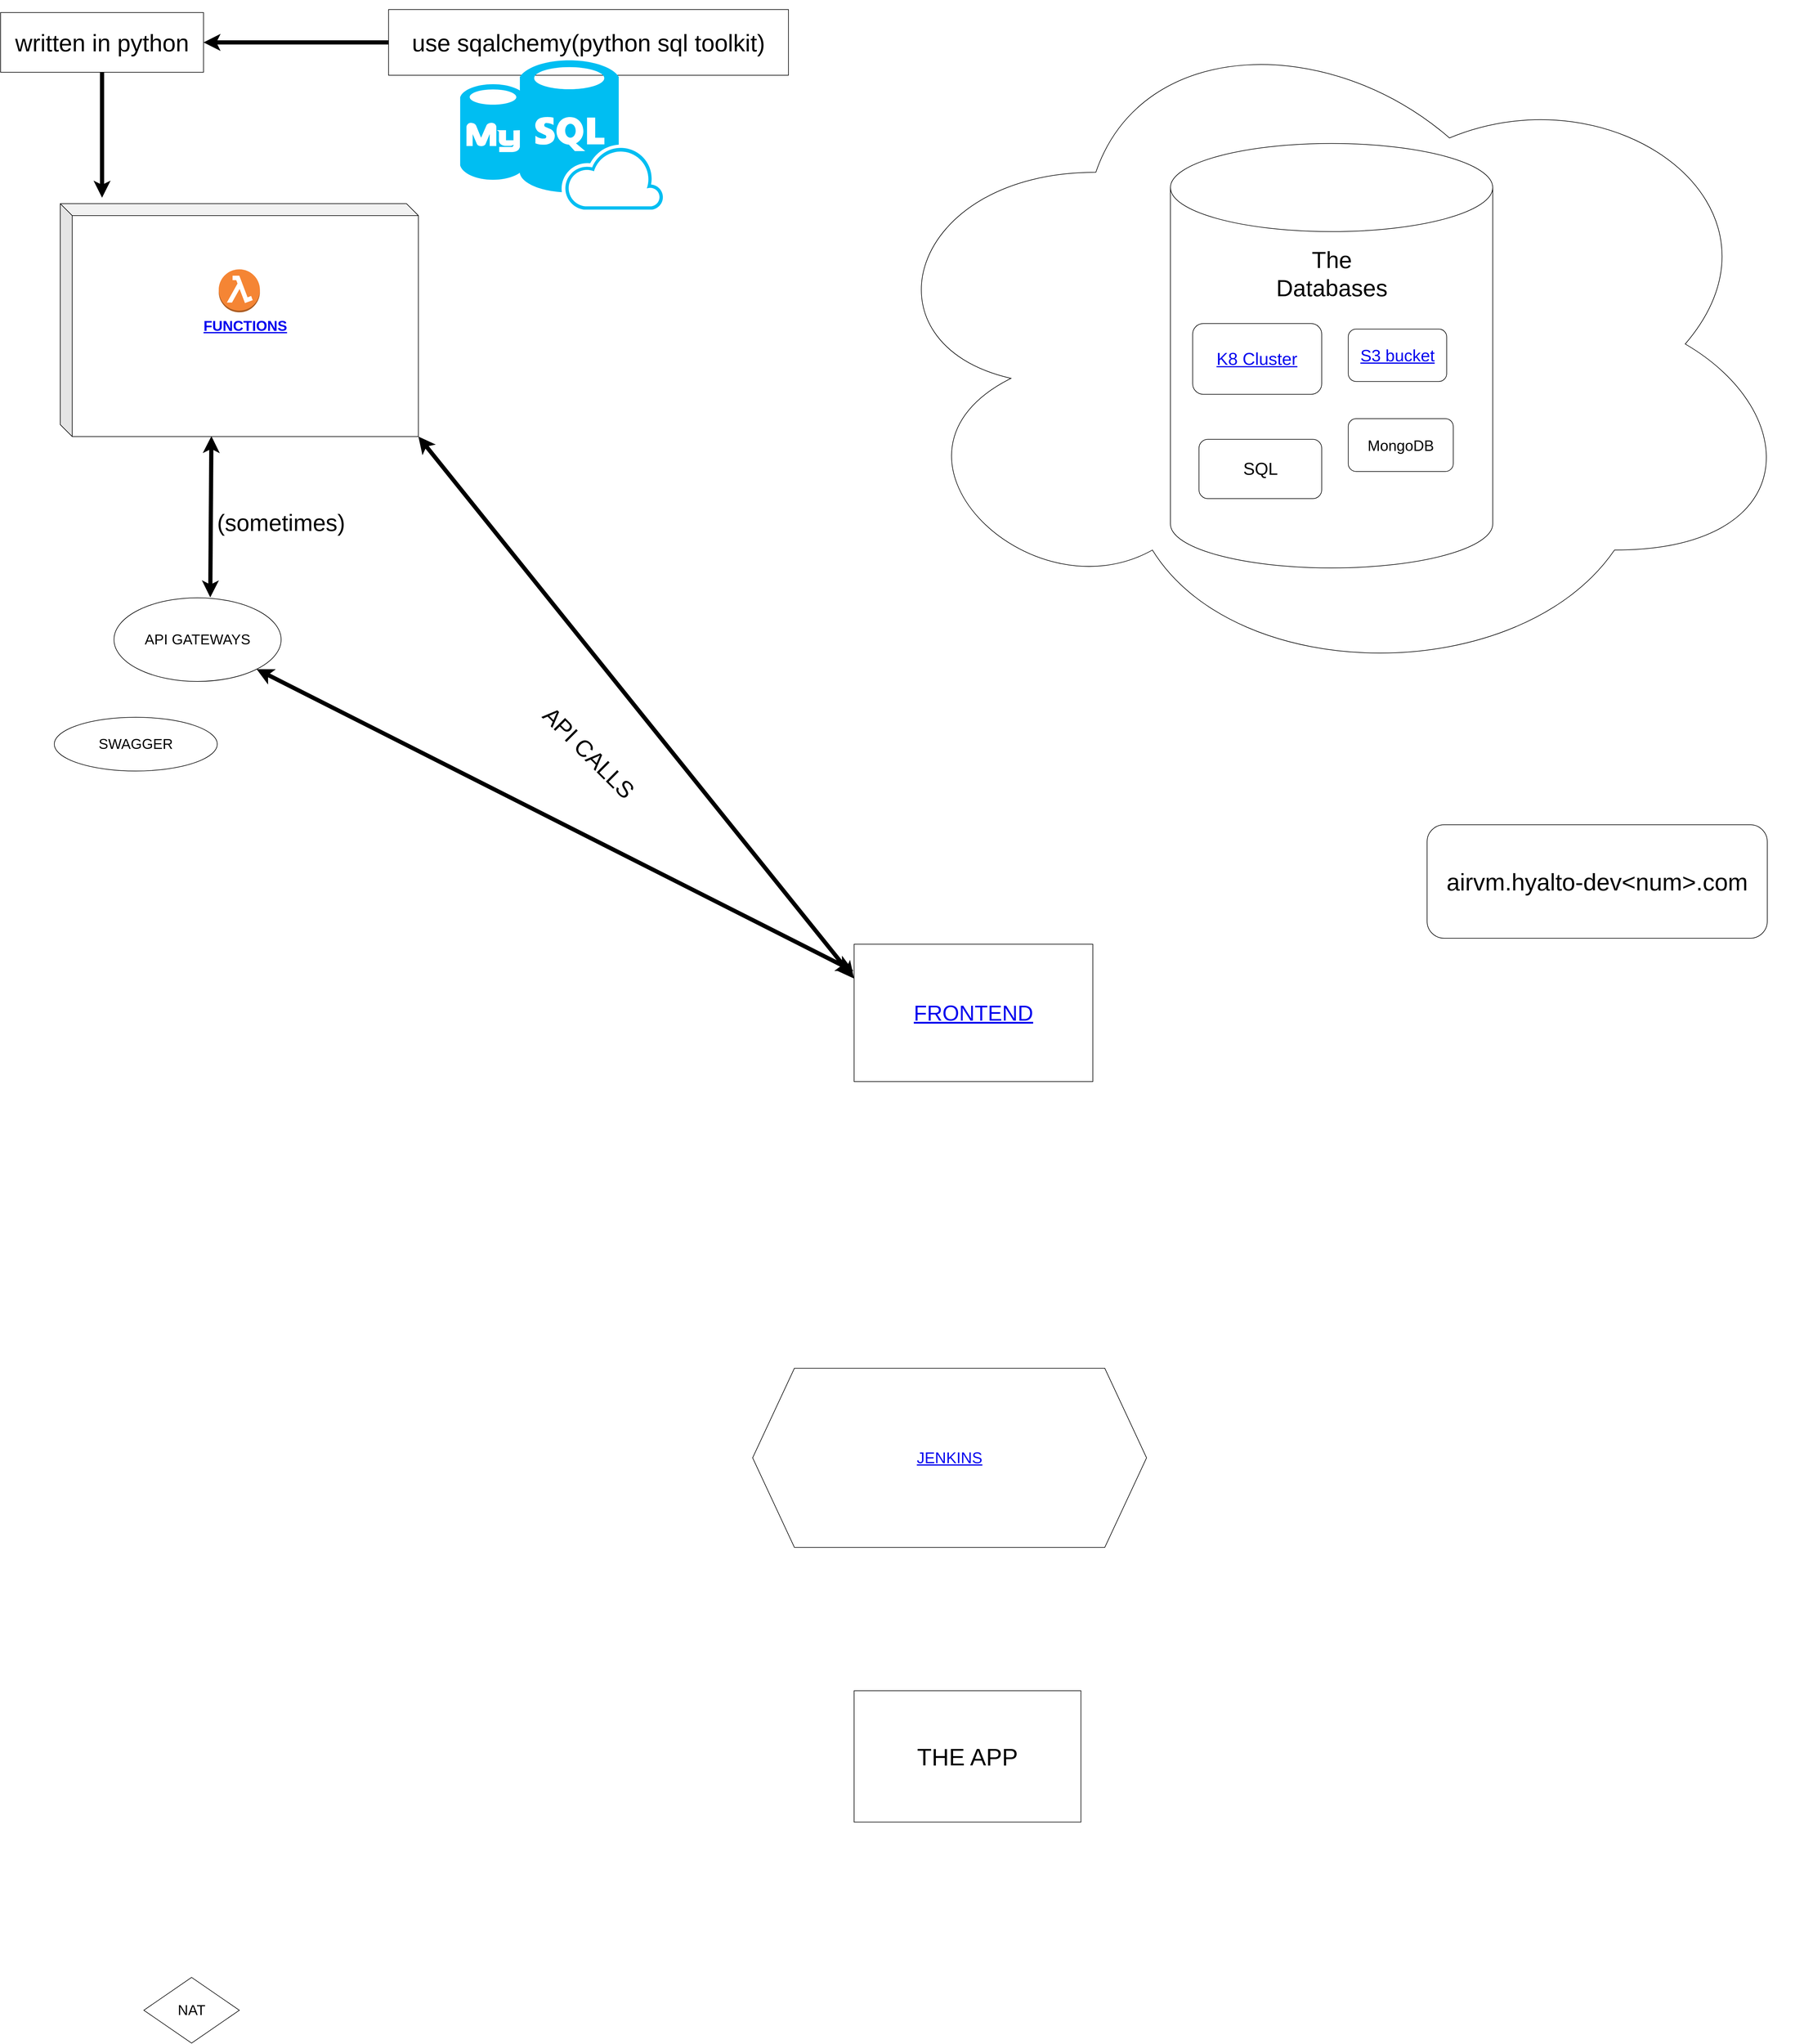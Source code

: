 <mxfile version="17.1.3" type="github">
  <diagram id="C5RBs43oDa-KdzZeNtuy" name="Page-1">
    <mxGraphModel dx="4591" dy="2564" grid="1" gridSize="10" guides="1" tooltips="1" connect="1" arrows="1" fold="1" page="1" pageScale="1" pageWidth="3300" pageHeight="4681" math="0" shadow="0">
      <root>
        <mxCell id="WIyWlLk6GJQsqaUBKTNV-0" />
        <mxCell id="WIyWlLk6GJQsqaUBKTNV-1" parent="WIyWlLk6GJQsqaUBKTNV-0" />
        <mxCell id="pHHMYU32tIIWlQX60DXq-0" value="&lt;font style=&quot;font-size: 40px&quot;&gt;THE APP&lt;/font&gt;" style="rounded=0;whiteSpace=wrap;html=1;" vertex="1" parent="WIyWlLk6GJQsqaUBKTNV-1">
          <mxGeometry x="1490" y="2930" width="380" height="220" as="geometry" />
        </mxCell>
        <mxCell id="pHHMYU32tIIWlQX60DXq-9" value="&lt;font style=&quot;font-size: 36px&quot;&gt;&lt;a href=&quot;https://github.com/airvm/frontend&quot;&gt;FRONTEND&lt;/a&gt;&lt;/font&gt;" style="rounded=0;whiteSpace=wrap;html=1;" vertex="1" parent="WIyWlLk6GJQsqaUBKTNV-1">
          <mxGeometry x="1490" y="1680" width="400" height="230" as="geometry" />
        </mxCell>
        <mxCell id="pHHMYU32tIIWlQX60DXq-15" value="API GATEWAYS" style="ellipse;whiteSpace=wrap;html=1;fontSize=24;" vertex="1" parent="WIyWlLk6GJQsqaUBKTNV-1">
          <mxGeometry x="250" y="1100" width="280" height="140" as="geometry" />
        </mxCell>
        <mxCell id="pHHMYU32tIIWlQX60DXq-16" value="SWAGGER" style="ellipse;whiteSpace=wrap;html=1;fontSize=24;" vertex="1" parent="WIyWlLk6GJQsqaUBKTNV-1">
          <mxGeometry x="150" y="1300" width="273" height="90" as="geometry" />
        </mxCell>
        <mxCell id="pHHMYU32tIIWlQX60DXq-17" value="NAT" style="rhombus;whiteSpace=wrap;html=1;fontSize=24;" vertex="1" parent="WIyWlLk6GJQsqaUBKTNV-1">
          <mxGeometry x="300" y="3410" width="160" height="110" as="geometry" />
        </mxCell>
        <mxCell id="pHHMYU32tIIWlQX60DXq-24" value="airvm.hyalto-dev&amp;lt;num&amp;gt;.com" style="rounded=1;whiteSpace=wrap;html=1;fontSize=40;" vertex="1" parent="WIyWlLk6GJQsqaUBKTNV-1">
          <mxGeometry x="2450" y="1480" width="570" height="190" as="geometry" />
        </mxCell>
        <mxCell id="pHHMYU32tIIWlQX60DXq-32" value="" style="group" vertex="1" connectable="0" parent="WIyWlLk6GJQsqaUBKTNV-1">
          <mxGeometry x="60" y="115" width="1320" height="715" as="geometry" />
        </mxCell>
        <mxCell id="pHHMYU32tIIWlQX60DXq-14" value="" style="group" vertex="1" connectable="0" parent="pHHMYU32tIIWlQX60DXq-32">
          <mxGeometry x="100" y="325" width="600" height="390" as="geometry" />
        </mxCell>
        <mxCell id="pHHMYU32tIIWlQX60DXq-11" value="&lt;h1&gt;&lt;font style=&quot;font-size: 24px&quot;&gt;&lt;a href=&quot;https://us-east-1.console.aws.amazon.com/lambda/home?region=us-east-1#/functions&quot;&gt;FUNCTIONS&lt;/a&gt;&lt;/font&gt;&lt;/h1&gt;" style="shape=cube;whiteSpace=wrap;html=1;boundedLbl=1;backgroundOutline=1;darkOpacity=0.05;darkOpacity2=0.1;" vertex="1" parent="pHHMYU32tIIWlQX60DXq-14">
          <mxGeometry width="600" height="390" as="geometry" />
        </mxCell>
        <mxCell id="pHHMYU32tIIWlQX60DXq-13" value="" style="outlineConnect=0;dashed=0;verticalLabelPosition=bottom;verticalAlign=top;align=center;html=1;shape=mxgraph.aws3.lambda_function;fillColor=#F58534;gradientColor=none;" vertex="1" parent="pHHMYU32tIIWlQX60DXq-14">
          <mxGeometry x="265.5" y="110" width="69" height="72" as="geometry" />
        </mxCell>
        <mxCell id="pHHMYU32tIIWlQX60DXq-26" style="edgeStyle=orthogonalEdgeStyle;rounded=0;orthogonalLoop=1;jettySize=auto;html=1;fontSize=40;strokeWidth=7;" edge="1" parent="pHHMYU32tIIWlQX60DXq-32" source="pHHMYU32tIIWlQX60DXq-25">
          <mxGeometry relative="1" as="geometry">
            <mxPoint x="170" y="315" as="targetPoint" />
          </mxGeometry>
        </mxCell>
        <mxCell id="pHHMYU32tIIWlQX60DXq-25" value="written in python" style="rounded=0;whiteSpace=wrap;html=1;fontSize=40;" vertex="1" parent="pHHMYU32tIIWlQX60DXq-32">
          <mxGeometry y="5" width="340" height="100" as="geometry" />
        </mxCell>
        <mxCell id="pHHMYU32tIIWlQX60DXq-29" style="edgeStyle=orthogonalEdgeStyle;rounded=0;orthogonalLoop=1;jettySize=auto;html=1;fontSize=40;strokeWidth=7;" edge="1" parent="pHHMYU32tIIWlQX60DXq-32" source="pHHMYU32tIIWlQX60DXq-28" target="pHHMYU32tIIWlQX60DXq-25">
          <mxGeometry relative="1" as="geometry">
            <mxPoint x="650" y="170" as="targetPoint" />
          </mxGeometry>
        </mxCell>
        <mxCell id="pHHMYU32tIIWlQX60DXq-28" value="use sqalchemy(python sql toolkit)" style="rounded=0;whiteSpace=wrap;html=1;fontSize=40;" vertex="1" parent="pHHMYU32tIIWlQX60DXq-32">
          <mxGeometry x="650" width="670" height="110" as="geometry" />
        </mxCell>
        <mxCell id="pHHMYU32tIIWlQX60DXq-27" value="" style="shape=image;html=1;verticalAlign=top;verticalLabelPosition=bottom;labelBackgroundColor=#ffffff;imageAspect=0;aspect=fixed;image=https://cdn4.iconfinder.com/data/icons/scripting-and-programming-languages/512/Python_logo-128.png;fontSize=40;" vertex="1" parent="pHHMYU32tIIWlQX60DXq-32">
          <mxGeometry x="210" y="125" width="128" height="128" as="geometry" />
        </mxCell>
        <mxCell id="pHHMYU32tIIWlQX60DXq-30" value="" style="verticalLabelPosition=bottom;html=1;verticalAlign=top;align=center;strokeColor=none;fillColor=#00BEF2;shape=mxgraph.azure.sql_database_sql_azure;fontSize=40;" vertex="1" parent="pHHMYU32tIIWlQX60DXq-32">
          <mxGeometry x="870" y="85" width="240" height="250" as="geometry" />
        </mxCell>
        <mxCell id="pHHMYU32tIIWlQX60DXq-31" value="" style="verticalLabelPosition=bottom;html=1;verticalAlign=top;align=center;strokeColor=none;fillColor=#00BEF2;shape=mxgraph.azure.mysql_database;fontSize=18;" vertex="1" parent="pHHMYU32tIIWlQX60DXq-32">
          <mxGeometry x="770" y="125" width="110" height="160" as="geometry" />
        </mxCell>
        <mxCell id="pHHMYU32tIIWlQX60DXq-37" value="" style="endArrow=classic;startArrow=classic;html=1;rounded=0;fontSize=39;strokeWidth=7;exitX=0.422;exitY=0.998;exitDx=0;exitDy=0;exitPerimeter=0;entryX=0.576;entryY=-0.005;entryDx=0;entryDy=0;entryPerimeter=0;" edge="1" parent="WIyWlLk6GJQsqaUBKTNV-1" source="pHHMYU32tIIWlQX60DXq-11" target="pHHMYU32tIIWlQX60DXq-15">
          <mxGeometry width="50" height="50" relative="1" as="geometry">
            <mxPoint x="1000" y="970" as="sourcePoint" />
            <mxPoint x="364.076" y="1010" as="targetPoint" />
          </mxGeometry>
        </mxCell>
        <mxCell id="pHHMYU32tIIWlQX60DXq-39" value="(sometimes)" style="text;html=1;strokeColor=none;fillColor=none;align=center;verticalAlign=middle;whiteSpace=wrap;rounded=0;fontSize=39;" vertex="1" parent="WIyWlLk6GJQsqaUBKTNV-1">
          <mxGeometry x="390" y="960" width="280" height="30" as="geometry" />
        </mxCell>
        <mxCell id="pHHMYU32tIIWlQX60DXq-43" value="" style="group" vertex="1" connectable="0" parent="WIyWlLk6GJQsqaUBKTNV-1">
          <mxGeometry x="1320" y="2390" width="660" height="300" as="geometry" />
        </mxCell>
        <mxCell id="pHHMYU32tIIWlQX60DXq-8" value="&lt;font style=&quot;font-size: 26px&quot;&gt;&lt;a href=&quot;https://build.airvm.cloud/&quot;&gt;JENKINS&lt;/a&gt;&lt;/font&gt;" style="shape=hexagon;perimeter=hexagonPerimeter2;whiteSpace=wrap;html=1;fixedSize=1;size=70;" vertex="1" parent="pHHMYU32tIIWlQX60DXq-43">
          <mxGeometry width="660" height="300" as="geometry" />
        </mxCell>
        <mxCell id="pHHMYU32tIIWlQX60DXq-42" value="" style="group" vertex="1" connectable="0" parent="pHHMYU32tIIWlQX60DXq-43">
          <mxGeometry x="60" y="20" width="129" height="258" as="geometry" />
        </mxCell>
        <mxCell id="pHHMYU32tIIWlQX60DXq-40" value="" style="shape=image;html=1;verticalAlign=top;verticalLabelPosition=bottom;labelBackgroundColor=#ffffff;imageAspect=0;aspect=fixed;image=https://cdn2.iconfinder.com/data/icons/crystalproject/128x128/devices/setup_assistant.png;fontSize=39;" vertex="1" parent="pHHMYU32tIIWlQX60DXq-42">
          <mxGeometry x="1" y="130" width="128" height="128" as="geometry" />
        </mxCell>
        <mxCell id="pHHMYU32tIIWlQX60DXq-41" value="" style="shape=image;html=1;verticalAlign=top;verticalLabelPosition=bottom;labelBackgroundColor=#ffffff;imageAspect=0;aspect=fixed;image=https://cdn1.iconfinder.com/data/icons/hawcons/32/699671-icon-61-face-moustache-128.png;fontSize=39;" vertex="1" parent="pHHMYU32tIIWlQX60DXq-42">
          <mxGeometry width="128" height="128" as="geometry" />
        </mxCell>
        <mxCell id="pHHMYU32tIIWlQX60DXq-44" value="" style="endArrow=classic;startArrow=classic;html=1;rounded=0;fontSize=39;strokeWidth=7;exitX=1;exitY=1;exitDx=0;exitDy=0;exitPerimeter=0;entryX=0;entryY=0.25;entryDx=0;entryDy=0;" edge="1" parent="WIyWlLk6GJQsqaUBKTNV-1" source="pHHMYU32tIIWlQX60DXq-11" target="pHHMYU32tIIWlQX60DXq-9">
          <mxGeometry width="50" height="50" relative="1" as="geometry">
            <mxPoint x="1500" y="1290" as="sourcePoint" />
            <mxPoint x="1550" y="1240" as="targetPoint" />
          </mxGeometry>
        </mxCell>
        <mxCell id="pHHMYU32tIIWlQX60DXq-45" value="API CALLS&lt;br&gt;" style="text;html=1;strokeColor=none;fillColor=none;align=center;verticalAlign=middle;whiteSpace=wrap;rounded=0;fontSize=39;rotation=45;" vertex="1" parent="WIyWlLk6GJQsqaUBKTNV-1">
          <mxGeometry x="860" y="1330" width="370" height="60" as="geometry" />
        </mxCell>
        <mxCell id="pHHMYU32tIIWlQX60DXq-52" value="" style="group" vertex="1" connectable="0" parent="WIyWlLk6GJQsqaUBKTNV-1">
          <mxGeometry x="1500" y="100" width="1580" height="1150" as="geometry" />
        </mxCell>
        <mxCell id="pHHMYU32tIIWlQX60DXq-50" value="" style="ellipse;shape=cloud;whiteSpace=wrap;html=1;fontSize=39;" vertex="1" parent="pHHMYU32tIIWlQX60DXq-52">
          <mxGeometry width="1580" height="1150" as="geometry" />
        </mxCell>
        <mxCell id="pHHMYU32tIIWlQX60DXq-51" value="" style="group" vertex="1" connectable="0" parent="pHHMYU32tIIWlQX60DXq-52">
          <mxGeometry x="370" y="250" width="690" height="700" as="geometry" />
        </mxCell>
        <mxCell id="pHHMYU32tIIWlQX60DXq-21" value="" style="group" vertex="1" connectable="0" parent="pHHMYU32tIIWlQX60DXq-51">
          <mxGeometry x="150" width="540" height="700" as="geometry" />
        </mxCell>
        <mxCell id="pHHMYU32tIIWlQX60DXq-18" value="" style="shape=cylinder3;whiteSpace=wrap;html=1;boundedLbl=1;backgroundOutline=1;size=73.778;fontSize=24;" vertex="1" parent="pHHMYU32tIIWlQX60DXq-21">
          <mxGeometry y="-10.769" width="540" height="710.769" as="geometry" />
        </mxCell>
        <mxCell id="pHHMYU32tIIWlQX60DXq-19" value="&lt;font style=&quot;font-size: 39px&quot;&gt;The Databases&lt;/font&gt;" style="text;html=1;strokeColor=none;fillColor=none;align=center;verticalAlign=middle;whiteSpace=wrap;rounded=0;fontSize=24;" vertex="1" parent="pHHMYU32tIIWlQX60DXq-21">
          <mxGeometry x="156.666" y="183.077" width="226.679" height="50.002" as="geometry" />
        </mxCell>
        <mxCell id="pHHMYU32tIIWlQX60DXq-5" value="&lt;font size=&quot;1&quot;&gt;&lt;a href=&quot;https://us-east-1.console.aws.amazon.com/eks/home?region=us-east-1#/clusters&quot; style=&quot;font-size: 29px&quot;&gt;K8 Cluster&lt;/a&gt;&lt;/font&gt;" style="rounded=1;whiteSpace=wrap;html=1;" vertex="1" parent="pHHMYU32tIIWlQX60DXq-21">
          <mxGeometry x="37.238" y="290.769" width="216.231" height="118.462" as="geometry" />
        </mxCell>
        <mxCell id="pHHMYU32tIIWlQX60DXq-6" value="&lt;font size=&quot;1&quot;&gt;&lt;a href=&quot;https://s3.console.aws.amazon.com/s3/home?region=us-east-1&quot; style=&quot;font-size: 28px&quot;&gt;S3 bucket&lt;/a&gt;&lt;/font&gt;" style="rounded=1;whiteSpace=wrap;html=1;" vertex="1" parent="pHHMYU32tIIWlQX60DXq-21">
          <mxGeometry x="297.937" y="299.998" width="164.92" height="87.694" as="geometry" />
        </mxCell>
        <mxCell id="pHHMYU32tIIWlQX60DXq-3" value="&lt;font style=&quot;font-size: 29px&quot;&gt;SQL&lt;/font&gt;" style="rounded=1;whiteSpace=wrap;html=1;" vertex="1" parent="pHHMYU32tIIWlQX60DXq-21">
          <mxGeometry x="47.821" y="484.615" width="205.652" height="99.228" as="geometry" />
        </mxCell>
        <mxCell id="pHHMYU32tIIWlQX60DXq-4" value="&lt;font style=&quot;font-size: 25px&quot;&gt;MongoDB&lt;/font&gt;" style="rounded=1;whiteSpace=wrap;html=1;" vertex="1" parent="pHHMYU32tIIWlQX60DXq-21">
          <mxGeometry x="297.926" y="449.992" width="175.952" height="88.469" as="geometry" />
        </mxCell>
        <mxCell id="pHHMYU32tIIWlQX60DXq-33" value="" style="shape=image;html=1;verticalAlign=top;verticalLabelPosition=bottom;labelBackgroundColor=#ffffff;imageAspect=0;aspect=fixed;image=https://cdn1.iconfinder.com/data/icons/ionicons-fill-vol-2/512/logo-docker-128.png;fontSize=18;" vertex="1" parent="pHHMYU32tIIWlQX60DXq-51">
          <mxGeometry y="100" width="230" height="230" as="geometry" />
        </mxCell>
        <mxCell id="pHHMYU32tIIWlQX60DXq-53" value="" style="endArrow=classic;startArrow=classic;html=1;rounded=0;fontSize=39;strokeWidth=7;exitX=-0.003;exitY=0.195;exitDx=0;exitDy=0;exitPerimeter=0;entryX=1;entryY=1;entryDx=0;entryDy=0;" edge="1" parent="WIyWlLk6GJQsqaUBKTNV-1" source="pHHMYU32tIIWlQX60DXq-9" target="pHHMYU32tIIWlQX60DXq-15">
          <mxGeometry width="50" height="50" relative="1" as="geometry">
            <mxPoint x="1550" y="1350" as="sourcePoint" />
            <mxPoint x="1600" y="1300" as="targetPoint" />
          </mxGeometry>
        </mxCell>
      </root>
    </mxGraphModel>
  </diagram>
</mxfile>
